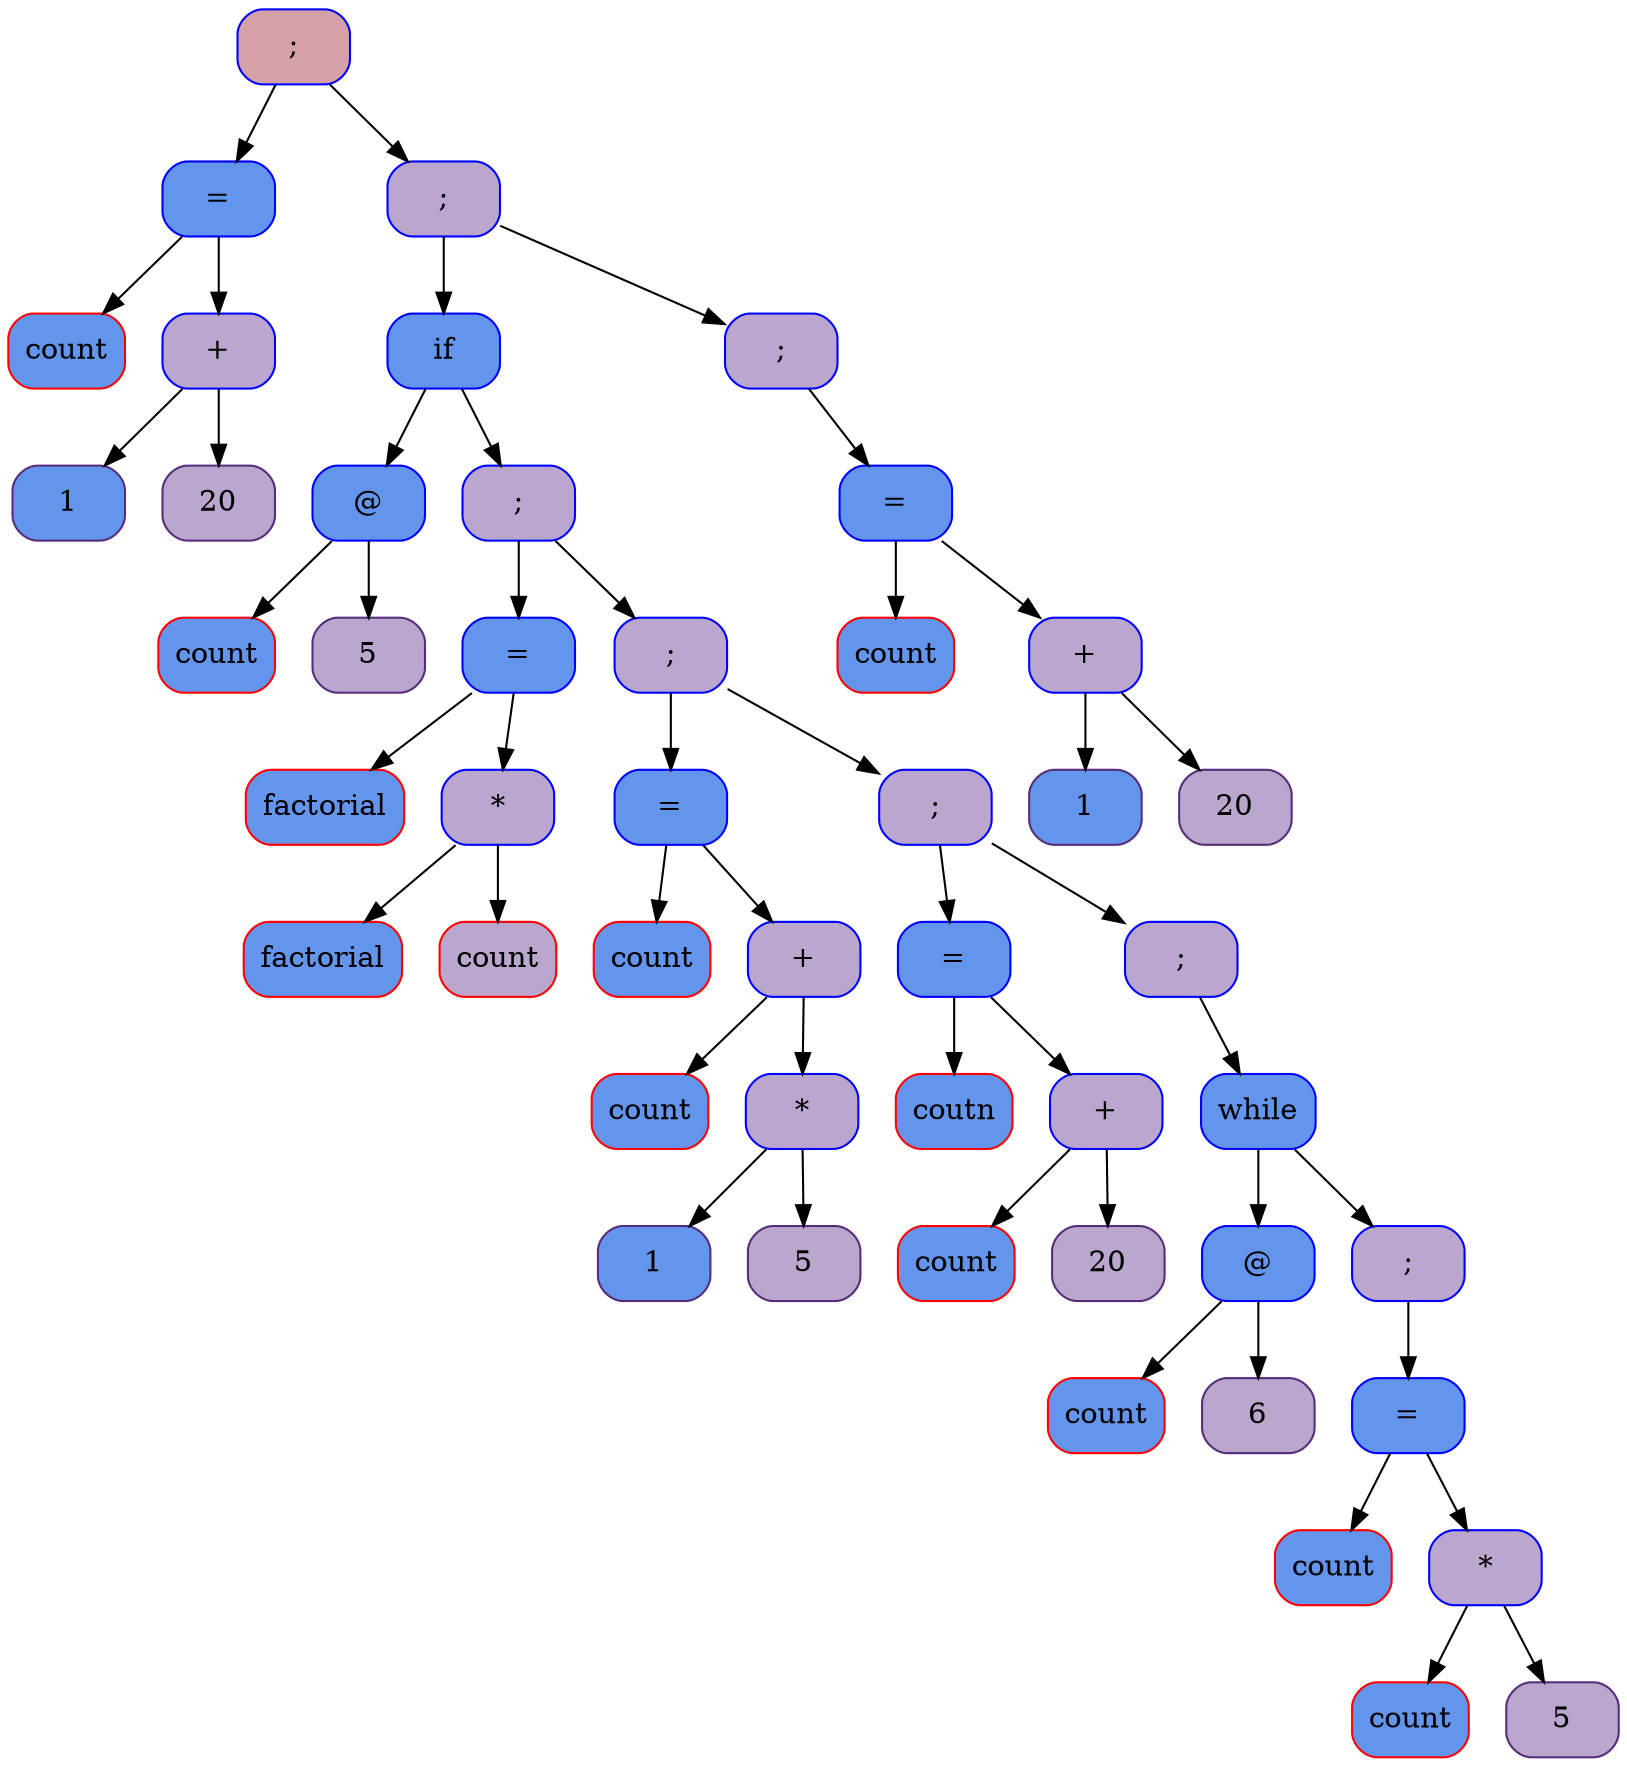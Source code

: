 digraph tree {
	node [shape=Mrecord, style=filled,                            fillcolor="#bba6cd", color="#552d7b"];
1552 [shape=record, style="filled,rounded", color=" #0000ff ",                          fillcolor="#d5a1a7", fontsize=14, label=" ; "];
	1552 -> 99448;
99448 [shape=record, style="filled,rounded", color=" #0000ff ",                          fillcolor="#6495ed", fontsize=14, label=" = "];
	99448 -> 99488;
99488 [shape=record, style="filled,rounded", color="#FF0000",                          fillcolor="#6495ed", fontsize=14, label=" count "];
	99448 -> 99368;
99368 [shape=record, style="filled,rounded", color=" #0000ff ",                          fillcolor="#bba6cd", fontsize=14, label=" + "];
	99368 -> 99328;
99328 [shape=record, style="filled,rounded", color="#552d7b",                          fillcolor="#6495ed", fontsize=14, label=" 1 "];
	99368 -> 99408;
99408 [shape=record, style="filled,rounded", color="#552d7b",                          fillcolor="#bba6cd", fontsize=14, label=" 20 "];
	1552 -> 1616;
1616 [shape=record, style="filled,rounded", color=" #0000ff ",                          fillcolor="#bba6cd", fontsize=14, label=" ; "];
	1616 -> 99568;
99568 [shape=record, style="filled,rounded", color=" #0000ff ",                          fillcolor="#6495ed", fontsize=14, label=" if "];
	99568 -> 99648;
99648 [shape=record, style="filled,rounded", color=" #0000ff ",                          fillcolor="#6495ed", fontsize=14, label=" @ "];
	99648 -> 99688;
99688 [shape=record, style="filled,rounded", color="#FF0000",                          fillcolor="#6495ed", fontsize=14, label=" count "];
	99648 -> 99608;
99608 [shape=record, style="filled,rounded", color="#552d7b",                          fillcolor="#bba6cd", fontsize=14, label=" 5 "];
	99568 -> 1680;
1680 [shape=record, style="filled,rounded", color=" #0000ff ",                          fillcolor="#bba6cd", fontsize=14, label=" ; "];
	1680 -> 99888;
99888 [shape=record, style="filled,rounded", color=" #0000ff ",                          fillcolor="#6495ed", fontsize=14, label=" = "];
	99888 -> 99928;
99928 [shape=record, style="filled,rounded", color="#FF0000",                          fillcolor="#6495ed", fontsize=14, label=" factorial "];
	99888 -> 99808;
99808 [shape=record, style="filled,rounded", color=" #0000ff ",                          fillcolor="#bba6cd", fontsize=14, label=" * "];
	99808 -> 99768;
99768 [shape=record, style="filled,rounded", color="#FF0000",                          fillcolor="#6495ed", fontsize=14, label=" factorial "];
	99808 -> 99848;
99848 [shape=record, style="filled,rounded", color="#FF0000",                          fillcolor="#bba6cd", fontsize=14, label=" count "];
	1680 -> 1744;
1744 [shape=record, style="filled,rounded", color=" #0000ff ",                          fillcolor="#bba6cd", fontsize=14, label=" ; "];
	1744 -> 100208;
100208 [shape=record, style="filled,rounded", color=" #0000ff ",                          fillcolor="#6495ed", fontsize=14, label=" = "];
	100208 -> 100248;
100248 [shape=record, style="filled,rounded", color="#FF0000",                          fillcolor="#6495ed", fontsize=14, label=" count "];
	100208 -> 100048;
100048 [shape=record, style="filled,rounded", color=" #0000ff ",                          fillcolor="#bba6cd", fontsize=14, label=" + "];
	100048 -> 100008;
100008 [shape=record, style="filled,rounded", color="#FF0000",                          fillcolor="#6495ed", fontsize=14, label=" count "];
	100048 -> 100128;
100128 [shape=record, style="filled,rounded", color=" #0000ff ",                          fillcolor="#bba6cd", fontsize=14, label=" * "];
	100128 -> 100088;
100088 [shape=record, style="filled,rounded", color="#552d7b",                          fillcolor="#6495ed", fontsize=14, label=" 1 "];
	100128 -> 100168;
100168 [shape=record, style="filled,rounded", color="#552d7b",                          fillcolor="#bba6cd", fontsize=14, label=" 5 "];
	1744 -> 1808;
1808 [shape=record, style="filled,rounded", color=" #0000ff ",                          fillcolor="#bba6cd", fontsize=14, label=" ; "];
	1808 -> 100448;
100448 [shape=record, style="filled,rounded", color=" #0000ff ",                          fillcolor="#6495ed", fontsize=14, label=" = "];
	100448 -> 100488;
100488 [shape=record, style="filled,rounded", color="#FF0000",                          fillcolor="#6495ed", fontsize=14, label=" coutn "];
	100448 -> 100368;
100368 [shape=record, style="filled,rounded", color=" #0000ff ",                          fillcolor="#bba6cd", fontsize=14, label=" + "];
	100368 -> 100328;
100328 [shape=record, style="filled,rounded", color="#FF0000",                          fillcolor="#6495ed", fontsize=14, label=" count "];
	100368 -> 100408;
100408 [shape=record, style="filled,rounded", color="#552d7b",                          fillcolor="#bba6cd", fontsize=14, label=" 20 "];
	1808 -> 1872;
1872 [shape=record, style="filled,rounded", color=" #0000ff ",                          fillcolor="#bba6cd", fontsize=14, label=" ; "];
	1872 -> 100568;
100568 [shape=record, style="filled,rounded", color=" #0000ff ",                          fillcolor="#6495ed", fontsize=14, label=" while "];
	100568 -> 100648;
100648 [shape=record, style="filled,rounded", color=" #0000ff ",                          fillcolor="#6495ed", fontsize=14, label=" @ "];
	100648 -> 100688;
100688 [shape=record, style="filled,rounded", color="#FF0000",                          fillcolor="#6495ed", fontsize=14, label=" count "];
	100648 -> 100608;
100608 [shape=record, style="filled,rounded", color="#552d7b",                          fillcolor="#bba6cd", fontsize=14, label=" 6 "];
	100568 -> 1936;
1936 [shape=record, style="filled,rounded", color=" #0000ff ",                          fillcolor="#bba6cd", fontsize=14, label=" ; "];
	1936 -> 100888;
100888 [shape=record, style="filled,rounded", color=" #0000ff ",                          fillcolor="#6495ed", fontsize=14, label=" = "];
	100888 -> 100928;
100928 [shape=record, style="filled,rounded", color="#FF0000",                          fillcolor="#6495ed", fontsize=14, label=" count "];
	100888 -> 100808;
100808 [shape=record, style="filled,rounded", color=" #0000ff ",                          fillcolor="#bba6cd", fontsize=14, label=" * "];
	100808 -> 100768;
100768 [shape=record, style="filled,rounded", color="#FF0000",                          fillcolor="#6495ed", fontsize=14, label=" count "];
	100808 -> 100848;
100848 [shape=record, style="filled,rounded", color="#552d7b",                          fillcolor="#bba6cd", fontsize=14, label=" 5 "];
	1616 -> 2000;
2000 [shape=record, style="filled,rounded", color=" #0000ff ",                          fillcolor="#bba6cd", fontsize=14, label=" ; "];
	2000 -> 101208;
101208 [shape=record, style="filled,rounded", color=" #0000ff ",                          fillcolor="#6495ed", fontsize=14, label=" = "];
	101208 -> 101248;
101248 [shape=record, style="filled,rounded", color="#FF0000",                          fillcolor="#6495ed", fontsize=14, label=" count "];
	101208 -> 101128;
101128 [shape=record, style="filled,rounded", color=" #0000ff ",                          fillcolor="#bba6cd", fontsize=14, label=" + "];
	101128 -> 101088;
101088 [shape=record, style="filled,rounded", color="#552d7b",                          fillcolor="#6495ed", fontsize=14, label=" 1 "];
	101128 -> 101168;
101168 [shape=record, style="filled,rounded", color="#552d7b",                          fillcolor="#bba6cd", fontsize=14, label=" 20 "];
}
